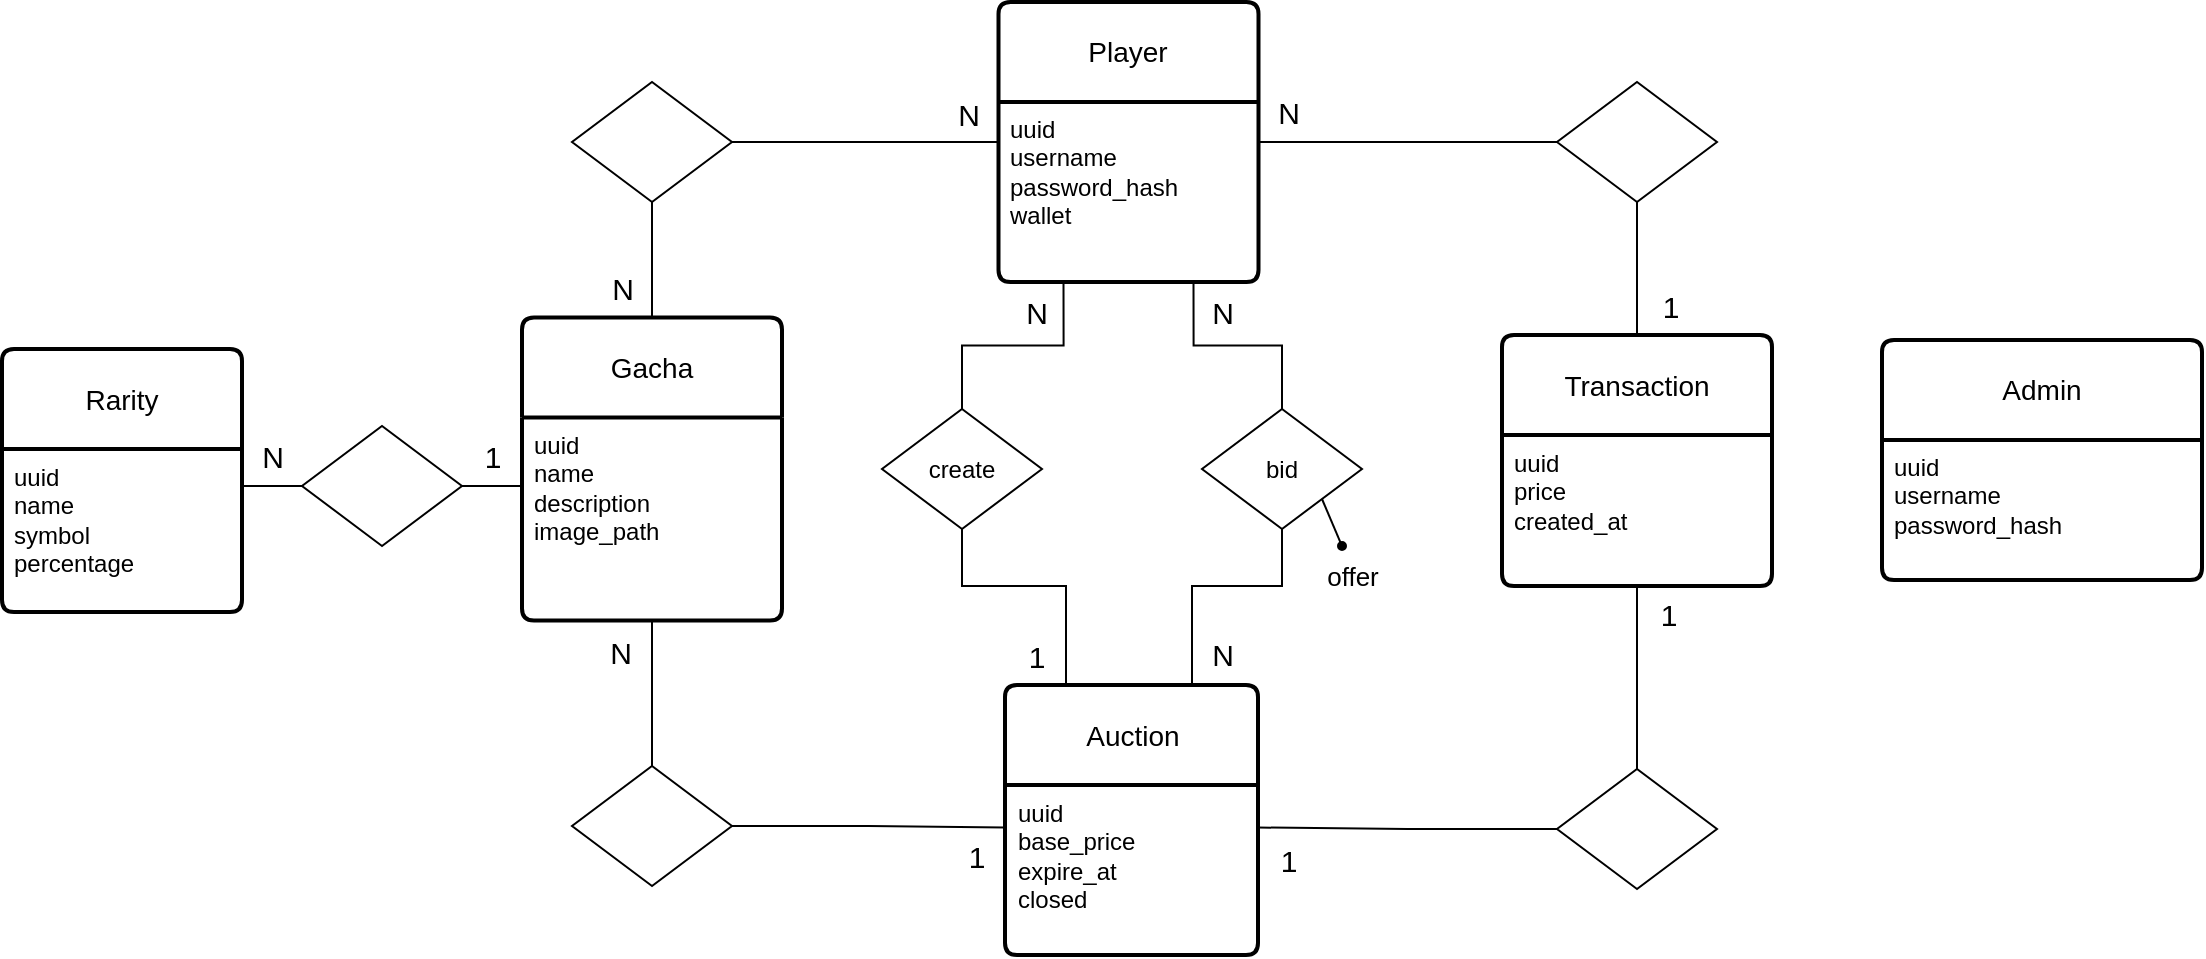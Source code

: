 <mxfile version="24.8.9">
  <diagram name="Pagina-1" id="Yg26C0DvZJK6o24LnAxA">
    <mxGraphModel dx="575" dy="829" grid="1" gridSize="10" guides="1" tooltips="1" connect="1" arrows="1" fold="1" page="1" pageScale="1" pageWidth="827" pageHeight="1169" math="0" shadow="0">
      <root>
        <mxCell id="0" />
        <mxCell id="1" parent="0" />
        <mxCell id="yTUIJmxi4788QW3L_rqf-1" value="Player" style="swimlane;childLayout=stackLayout;horizontal=1;startSize=50;horizontalStack=0;rounded=1;fontSize=14;fontStyle=0;strokeWidth=2;resizeParent=0;resizeLast=1;shadow=0;dashed=0;align=center;arcSize=4;whiteSpace=wrap;html=1;" parent="1" vertex="1">
          <mxGeometry x="1488.25" y="185" width="130" height="140" as="geometry">
            <mxRectangle x="120" y="300" width="70" height="50" as="alternateBounds" />
          </mxGeometry>
        </mxCell>
        <mxCell id="yTUIJmxi4788QW3L_rqf-2" value="&lt;div&gt;&lt;span style=&quot;background-color: initial;&quot;&gt;uuid&lt;/span&gt;&lt;/div&gt;&lt;div&gt;username&lt;/div&gt;&lt;div&gt;password_hash&lt;/div&gt;&lt;div&gt;wallet&lt;br&gt;&lt;/div&gt;&lt;div&gt;&lt;br&gt;&lt;/div&gt;" style="align=left;strokeColor=none;fillColor=none;spacingLeft=4;fontSize=12;verticalAlign=top;resizable=0;rotatable=0;part=1;html=1;" parent="yTUIJmxi4788QW3L_rqf-1" vertex="1">
          <mxGeometry y="50" width="130" height="90" as="geometry" />
        </mxCell>
        <mxCell id="yTUIJmxi4788QW3L_rqf-3" value="N" style="text;html=1;align=center;verticalAlign=middle;resizable=0;points=[];autosize=1;strokeColor=none;fillColor=none;fontSize=15;" parent="1" vertex="1">
          <mxGeometry x="1458.25" y="226" width="30" height="30" as="geometry" />
        </mxCell>
        <mxCell id="yTUIJmxi4788QW3L_rqf-4" style="edgeStyle=orthogonalEdgeStyle;rounded=0;orthogonalLoop=1;jettySize=auto;html=1;exitX=0.5;exitY=0;exitDx=0;exitDy=0;entryX=0.5;entryY=0;entryDx=0;entryDy=0;endArrow=none;endFill=0;" parent="1" source="yTUIJmxi4788QW3L_rqf-8" target="yTUIJmxi4788QW3L_rqf-11" edge="1">
          <mxGeometry relative="1" as="geometry">
            <mxPoint x="1305" y="398.5" as="targetPoint" />
          </mxGeometry>
        </mxCell>
        <mxCell id="yTUIJmxi4788QW3L_rqf-5" value="N" style="text;html=1;align=center;verticalAlign=middle;resizable=0;points=[];autosize=1;strokeColor=none;fillColor=none;fontSize=15;" parent="1" vertex="1">
          <mxGeometry x="1285" y="312.75" width="30" height="30" as="geometry" />
        </mxCell>
        <mxCell id="yTUIJmxi4788QW3L_rqf-6" value="N" style="text;html=1;align=center;verticalAlign=middle;resizable=0;points=[];autosize=1;strokeColor=none;fillColor=none;fontSize=15;" parent="1" vertex="1">
          <mxGeometry x="1284" y="494.5" width="30" height="30" as="geometry" />
        </mxCell>
        <mxCell id="yTUIJmxi4788QW3L_rqf-7" style="edgeStyle=orthogonalEdgeStyle;rounded=0;orthogonalLoop=1;jettySize=auto;html=1;exitX=0.5;exitY=1;exitDx=0;exitDy=0;entryX=0.5;entryY=1;entryDx=0;entryDy=0;endArrow=none;endFill=0;" parent="1" source="yTUIJmxi4788QW3L_rqf-8" target="yTUIJmxi4788QW3L_rqf-23" edge="1">
          <mxGeometry relative="1" as="geometry" />
        </mxCell>
        <mxCell id="yTUIJmxi4788QW3L_rqf-8" value="Gacha" style="swimlane;childLayout=stackLayout;horizontal=1;startSize=50;horizontalStack=0;rounded=1;fontSize=14;fontStyle=0;strokeWidth=2;resizeParent=0;resizeLast=1;shadow=0;dashed=0;align=center;arcSize=4;whiteSpace=wrap;html=1;" parent="1" vertex="1">
          <mxGeometry x="1250" y="342.75" width="130" height="151.5" as="geometry">
            <mxRectangle x="120" y="300" width="70" height="50" as="alternateBounds" />
          </mxGeometry>
        </mxCell>
        <mxCell id="yTUIJmxi4788QW3L_rqf-9" value="&lt;div&gt;&lt;span style=&quot;background-color: initial;&quot;&gt;uuid&lt;/span&gt;&lt;/div&gt;&lt;div&gt;name&lt;br&gt;&lt;/div&gt;&lt;div&gt;description&lt;br&gt;&lt;/div&gt;&lt;div&gt;image_path&lt;br&gt;&lt;/div&gt;" style="align=left;strokeColor=none;fillColor=none;spacingLeft=4;fontSize=12;verticalAlign=top;resizable=0;rotatable=0;part=1;html=1;" parent="yTUIJmxi4788QW3L_rqf-8" vertex="1">
          <mxGeometry y="50" width="130" height="101.5" as="geometry" />
        </mxCell>
        <mxCell id="yTUIJmxi4788QW3L_rqf-10" style="edgeStyle=orthogonalEdgeStyle;rounded=0;orthogonalLoop=1;jettySize=auto;html=1;exitX=0;exitY=0.5;exitDx=0;exitDy=0;entryX=0;entryY=0.5;entryDx=0;entryDy=0;endArrow=none;endFill=0;" parent="1" source="yTUIJmxi4788QW3L_rqf-11" target="yTUIJmxi4788QW3L_rqf-1" edge="1">
          <mxGeometry relative="1" as="geometry" />
        </mxCell>
        <mxCell id="yTUIJmxi4788QW3L_rqf-11" value="" style="shape=rhombus;perimeter=rhombusPerimeter;whiteSpace=wrap;html=1;align=center;direction=west;" parent="1" vertex="1">
          <mxGeometry x="1275" y="225" width="80" height="60" as="geometry" />
        </mxCell>
        <mxCell id="yTUIJmxi4788QW3L_rqf-12" value="Transaction" style="swimlane;childLayout=stackLayout;horizontal=1;startSize=50;horizontalStack=0;rounded=1;fontSize=14;fontStyle=0;strokeWidth=2;resizeParent=0;resizeLast=1;shadow=0;dashed=0;align=center;arcSize=4;whiteSpace=wrap;html=1;" parent="1" vertex="1">
          <mxGeometry x="1740" y="351.5" width="135" height="125.5" as="geometry" />
        </mxCell>
        <mxCell id="yTUIJmxi4788QW3L_rqf-13" value="&lt;div&gt;&lt;span style=&quot;background-color: initial;&quot;&gt;uuid&lt;/span&gt;&lt;/div&gt;&lt;div&gt;price&lt;/div&gt;&lt;div&gt;created_at&lt;br&gt;&lt;/div&gt;" style="align=left;strokeColor=none;fillColor=none;spacingLeft=4;fontSize=12;verticalAlign=top;resizable=0;rotatable=0;part=1;html=1;" parent="yTUIJmxi4788QW3L_rqf-12" vertex="1">
          <mxGeometry y="50" width="135" height="75.5" as="geometry" />
        </mxCell>
        <mxCell id="yTUIJmxi4788QW3L_rqf-14" value="&lt;div style=&quot;font-size: 15px;&quot;&gt;1&lt;/div&gt;" style="text;html=1;align=center;verticalAlign=middle;resizable=0;points=[];autosize=1;strokeColor=none;fillColor=none;fontSize=15;" parent="1" vertex="1">
          <mxGeometry x="1808" y="476" width="30" height="30" as="geometry" />
        </mxCell>
        <mxCell id="yTUIJmxi4788QW3L_rqf-15" value="1" style="text;html=1;align=center;verticalAlign=middle;resizable=0;points=[];autosize=1;strokeColor=none;fillColor=none;fontSize=15;" parent="1" vertex="1">
          <mxGeometry x="1808.5" y="321.5" width="30" height="30" as="geometry" />
        </mxCell>
        <mxCell id="yTUIJmxi4788QW3L_rqf-16" style="edgeStyle=orthogonalEdgeStyle;rounded=0;orthogonalLoop=1;jettySize=auto;html=1;exitX=0.5;exitY=0;exitDx=0;exitDy=0;entryX=0.5;entryY=0;entryDx=0;entryDy=0;endArrow=none;endFill=0;" parent="1" source="yTUIJmxi4788QW3L_rqf-18" target="yTUIJmxi4788QW3L_rqf-12" edge="1">
          <mxGeometry relative="1" as="geometry" />
        </mxCell>
        <mxCell id="yTUIJmxi4788QW3L_rqf-17" style="edgeStyle=orthogonalEdgeStyle;rounded=0;orthogonalLoop=1;jettySize=auto;html=1;exitX=1;exitY=0.5;exitDx=0;exitDy=0;entryX=1;entryY=0.5;entryDx=0;entryDy=0;endArrow=none;endFill=0;" parent="1" source="yTUIJmxi4788QW3L_rqf-18" target="yTUIJmxi4788QW3L_rqf-1" edge="1">
          <mxGeometry relative="1" as="geometry" />
        </mxCell>
        <mxCell id="yTUIJmxi4788QW3L_rqf-18" value="" style="shape=rhombus;perimeter=rhombusPerimeter;whiteSpace=wrap;html=1;align=center;direction=west;" parent="1" vertex="1">
          <mxGeometry x="1767.5" y="225" width="80" height="60" as="geometry" />
        </mxCell>
        <mxCell id="yTUIJmxi4788QW3L_rqf-19" value="Auction" style="swimlane;childLayout=stackLayout;horizontal=1;startSize=50;horizontalStack=0;rounded=1;fontSize=14;fontStyle=0;strokeWidth=2;resizeParent=0;resizeLast=1;shadow=0;dashed=0;align=center;arcSize=4;whiteSpace=wrap;html=1;" parent="1" vertex="1">
          <mxGeometry x="1491.5" y="526.5" width="126.5" height="135" as="geometry" />
        </mxCell>
        <mxCell id="yTUIJmxi4788QW3L_rqf-20" value="&lt;div&gt;&lt;span style=&quot;background-color: initial;&quot;&gt;uuid&lt;/span&gt;&lt;/div&gt;&lt;div&gt;base_price&lt;/div&gt;&lt;div&gt;expire_at&lt;/div&gt;&lt;div&gt;closed&lt;br&gt;&lt;/div&gt;" style="align=left;strokeColor=none;fillColor=none;spacingLeft=4;fontSize=12;verticalAlign=top;resizable=0;rotatable=0;part=1;html=1;" parent="yTUIJmxi4788QW3L_rqf-19" vertex="1">
          <mxGeometry y="50" width="126.5" height="85" as="geometry" />
        </mxCell>
        <mxCell id="yTUIJmxi4788QW3L_rqf-21" value="1" style="text;html=1;align=center;verticalAlign=middle;resizable=0;points=[];autosize=1;strokeColor=none;fillColor=none;fontSize=15;" parent="1" vertex="1">
          <mxGeometry x="1461.5" y="597" width="30" height="30" as="geometry" />
        </mxCell>
        <mxCell id="yTUIJmxi4788QW3L_rqf-22" style="edgeStyle=orthogonalEdgeStyle;rounded=0;orthogonalLoop=1;jettySize=auto;html=1;exitX=0;exitY=0.5;exitDx=0;exitDy=0;entryX=0;entryY=0.25;entryDx=0;entryDy=0;endArrow=none;endFill=0;" parent="1" source="yTUIJmxi4788QW3L_rqf-23" target="yTUIJmxi4788QW3L_rqf-20" edge="1">
          <mxGeometry relative="1" as="geometry" />
        </mxCell>
        <mxCell id="yTUIJmxi4788QW3L_rqf-23" value="" style="shape=rhombus;perimeter=rhombusPerimeter;whiteSpace=wrap;html=1;align=center;direction=west;" parent="1" vertex="1">
          <mxGeometry x="1275" y="567" width="80" height="60" as="geometry" />
        </mxCell>
        <mxCell id="yTUIJmxi4788QW3L_rqf-24" style="edgeStyle=orthogonalEdgeStyle;rounded=0;orthogonalLoop=1;jettySize=auto;html=1;exitX=1;exitY=0.5;exitDx=0;exitDy=0;entryX=1;entryY=0.25;entryDx=0;entryDy=0;endArrow=none;endFill=0;" parent="1" source="yTUIJmxi4788QW3L_rqf-26" target="yTUIJmxi4788QW3L_rqf-20" edge="1">
          <mxGeometry relative="1" as="geometry" />
        </mxCell>
        <mxCell id="yTUIJmxi4788QW3L_rqf-25" style="edgeStyle=orthogonalEdgeStyle;rounded=0;orthogonalLoop=1;jettySize=auto;html=1;exitX=0.5;exitY=1;exitDx=0;exitDy=0;entryX=0.5;entryY=1;entryDx=0;entryDy=0;endArrow=none;endFill=0;" parent="1" source="yTUIJmxi4788QW3L_rqf-26" target="yTUIJmxi4788QW3L_rqf-13" edge="1">
          <mxGeometry relative="1" as="geometry" />
        </mxCell>
        <mxCell id="yTUIJmxi4788QW3L_rqf-26" value="" style="shape=rhombus;perimeter=rhombusPerimeter;whiteSpace=wrap;html=1;align=center;direction=west;" parent="1" vertex="1">
          <mxGeometry x="1767.5" y="568.5" width="80" height="60" as="geometry" />
        </mxCell>
        <mxCell id="yTUIJmxi4788QW3L_rqf-27" value="1" style="text;html=1;align=center;verticalAlign=middle;resizable=0;points=[];autosize=1;strokeColor=none;fillColor=none;fontSize=15;" parent="1" vertex="1">
          <mxGeometry x="1618" y="598.5" width="30" height="30" as="geometry" />
        </mxCell>
        <mxCell id="yTUIJmxi4788QW3L_rqf-28" value="Admin" style="swimlane;childLayout=stackLayout;horizontal=1;startSize=50;horizontalStack=0;rounded=1;fontSize=14;fontStyle=0;strokeWidth=2;resizeParent=0;resizeLast=1;shadow=0;dashed=0;align=center;arcSize=4;whiteSpace=wrap;html=1;" parent="1" vertex="1">
          <mxGeometry x="1930" y="354" width="160" height="120" as="geometry" />
        </mxCell>
        <mxCell id="yTUIJmxi4788QW3L_rqf-29" value="&lt;div&gt;&lt;span style=&quot;background-color: initial;&quot;&gt;uuid&lt;/span&gt;&lt;/div&gt;&lt;div&gt;&lt;span style=&quot;background-color: initial;&quot;&gt;username&lt;/span&gt;&lt;/div&gt;&lt;div&gt;password_hash&lt;br&gt;&lt;/div&gt;" style="align=left;strokeColor=none;fillColor=none;spacingLeft=4;fontSize=12;verticalAlign=top;resizable=0;rotatable=0;part=1;html=1;" parent="yTUIJmxi4788QW3L_rqf-28" vertex="1">
          <mxGeometry y="50" width="160" height="70" as="geometry" />
        </mxCell>
        <mxCell id="yTUIJmxi4788QW3L_rqf-30" style="edgeStyle=orthogonalEdgeStyle;rounded=0;orthogonalLoop=1;jettySize=auto;html=1;exitX=0.25;exitY=1;exitDx=0;exitDy=0;entryX=0.5;entryY=1;entryDx=0;entryDy=0;endArrow=none;endFill=0;" parent="1" source="yTUIJmxi4788QW3L_rqf-2" target="yTUIJmxi4788QW3L_rqf-31" edge="1">
          <mxGeometry relative="1" as="geometry">
            <mxPoint x="1459" y="428.5" as="sourcePoint" />
          </mxGeometry>
        </mxCell>
        <mxCell id="yTUIJmxi4788QW3L_rqf-31" value="create" style="shape=rhombus;perimeter=rhombusPerimeter;whiteSpace=wrap;html=1;align=center;direction=west;" parent="1" vertex="1">
          <mxGeometry x="1430" y="388.5" width="80" height="60" as="geometry" />
        </mxCell>
        <mxCell id="yTUIJmxi4788QW3L_rqf-32" value="N" style="text;html=1;align=center;verticalAlign=middle;resizable=0;points=[];autosize=1;strokeColor=none;fillColor=none;fontSize=15;" parent="1" vertex="1">
          <mxGeometry x="1491.5" y="325" width="30" height="30" as="geometry" />
        </mxCell>
        <mxCell id="yTUIJmxi4788QW3L_rqf-33" value="1" style="text;html=1;align=center;verticalAlign=middle;resizable=0;points=[];autosize=1;strokeColor=none;fillColor=none;fontSize=15;" parent="1" vertex="1">
          <mxGeometry x="1491.5" y="496.5" width="30" height="30" as="geometry" />
        </mxCell>
        <mxCell id="yTUIJmxi4788QW3L_rqf-34" style="edgeStyle=orthogonalEdgeStyle;rounded=0;orthogonalLoop=1;jettySize=auto;html=1;exitX=0.25;exitY=0;exitDx=0;exitDy=0;entryX=0.5;entryY=0;entryDx=0;entryDy=0;endArrow=none;endFill=0;" parent="1" source="yTUIJmxi4788QW3L_rqf-19" target="yTUIJmxi4788QW3L_rqf-31" edge="1">
          <mxGeometry relative="1" as="geometry">
            <mxPoint x="1636" y="436.5" as="sourcePoint" />
            <Array as="points">
              <mxPoint x="1522" y="477" />
              <mxPoint x="1470" y="477" />
            </Array>
          </mxGeometry>
        </mxCell>
        <mxCell id="yTUIJmxi4788QW3L_rqf-35" style="edgeStyle=orthogonalEdgeStyle;rounded=0;orthogonalLoop=1;jettySize=auto;html=1;exitX=0.75;exitY=1;exitDx=0;exitDy=0;entryX=0.5;entryY=1;entryDx=0;entryDy=0;endArrow=none;endFill=0;" parent="1" source="yTUIJmxi4788QW3L_rqf-2" target="yTUIJmxi4788QW3L_rqf-38" edge="1">
          <mxGeometry relative="1" as="geometry">
            <mxPoint x="1619.5" y="497" as="sourcePoint" />
            <mxPoint x="1668.5" y="522.0" as="targetPoint" />
          </mxGeometry>
        </mxCell>
        <mxCell id="yTUIJmxi4788QW3L_rqf-36" style="edgeStyle=orthogonalEdgeStyle;rounded=0;orthogonalLoop=1;jettySize=auto;html=1;exitX=0.75;exitY=0;exitDx=0;exitDy=0;entryX=0.5;entryY=0;entryDx=0;entryDy=0;endArrow=none;endFill=0;" parent="1" source="yTUIJmxi4788QW3L_rqf-19" target="yTUIJmxi4788QW3L_rqf-38" edge="1">
          <mxGeometry relative="1" as="geometry">
            <mxPoint x="1796.5" y="505" as="sourcePoint" />
            <mxPoint x="1748.5" y="522.0" as="targetPoint" />
            <Array as="points">
              <mxPoint x="1585" y="477" />
              <mxPoint x="1630" y="477" />
            </Array>
          </mxGeometry>
        </mxCell>
        <mxCell id="yTUIJmxi4788QW3L_rqf-37" value="N" style="text;html=1;align=center;verticalAlign=middle;resizable=0;points=[];autosize=1;strokeColor=none;fillColor=none;fontSize=15;" parent="1" vertex="1">
          <mxGeometry x="1585" y="325" width="30" height="30" as="geometry" />
        </mxCell>
        <mxCell id="yTUIJmxi4788QW3L_rqf-38" value="bid" style="shape=rhombus;perimeter=rhombusPerimeter;whiteSpace=wrap;html=1;align=center;direction=west;" parent="1" vertex="1">
          <mxGeometry x="1590" y="388.5" width="80" height="60" as="geometry" />
        </mxCell>
        <mxCell id="yTUIJmxi4788QW3L_rqf-39" value="N" style="text;html=1;align=center;verticalAlign=middle;resizable=0;points=[];autosize=1;strokeColor=none;fillColor=none;fontSize=15;" parent="1" vertex="1">
          <mxGeometry x="1585" y="495.5" width="30" height="30" as="geometry" />
        </mxCell>
        <mxCell id="yTUIJmxi4788QW3L_rqf-40" value="" style="endArrow=oval;html=1;rounded=0;exitX=0;exitY=0;exitDx=0;exitDy=0;endFill=1;strokeWidth=1;endSize=4;" parent="1" source="yTUIJmxi4788QW3L_rqf-38" edge="1">
          <mxGeometry width="50" height="50" relative="1" as="geometry">
            <mxPoint x="1709.5" y="567" as="sourcePoint" />
            <mxPoint x="1660" y="457" as="targetPoint" />
            <Array as="points" />
          </mxGeometry>
        </mxCell>
        <mxCell id="yTUIJmxi4788QW3L_rqf-41" value="offer" style="text;html=1;align=center;verticalAlign=middle;resizable=0;points=[];autosize=1;strokeColor=none;fillColor=none;fontSize=13;" parent="1" vertex="1">
          <mxGeometry x="1640" y="457" width="50" height="30" as="geometry" />
        </mxCell>
        <mxCell id="yTUIJmxi4788QW3L_rqf-42" value="N" style="text;html=1;align=center;verticalAlign=middle;resizable=0;points=[];autosize=1;strokeColor=none;fillColor=none;fontSize=15;" parent="1" vertex="1">
          <mxGeometry x="1618" y="225" width="30" height="30" as="geometry" />
        </mxCell>
        <mxCell id="yTUIJmxi4788QW3L_rqf-43" style="edgeStyle=orthogonalEdgeStyle;rounded=0;orthogonalLoop=1;jettySize=auto;html=1;exitX=0;exitY=0.5;exitDx=0;exitDy=0;entryX=0;entryY=0.25;entryDx=0;entryDy=0;endArrow=none;endFill=0;" parent="1" source="yTUIJmxi4788QW3L_rqf-45" target="yTUIJmxi4788QW3L_rqf-9" edge="1">
          <mxGeometry relative="1" as="geometry" />
        </mxCell>
        <mxCell id="yTUIJmxi4788QW3L_rqf-44" style="edgeStyle=orthogonalEdgeStyle;rounded=0;orthogonalLoop=1;jettySize=auto;html=1;exitX=1;exitY=0.5;exitDx=0;exitDy=0;entryX=1;entryY=0.25;entryDx=0;entryDy=0;endArrow=none;endFill=0;" parent="1" source="yTUIJmxi4788QW3L_rqf-45" target="yTUIJmxi4788QW3L_rqf-47" edge="1">
          <mxGeometry relative="1" as="geometry" />
        </mxCell>
        <mxCell id="yTUIJmxi4788QW3L_rqf-45" value="" style="shape=rhombus;perimeter=rhombusPerimeter;whiteSpace=wrap;html=1;align=center;direction=west;" parent="1" vertex="1">
          <mxGeometry x="1140" y="397" width="80" height="60" as="geometry" />
        </mxCell>
        <mxCell id="yTUIJmxi4788QW3L_rqf-46" value="Rarity" style="swimlane;childLayout=stackLayout;horizontal=1;startSize=50;horizontalStack=0;rounded=1;fontSize=14;fontStyle=0;strokeWidth=2;resizeParent=0;resizeLast=1;shadow=0;dashed=0;align=center;arcSize=4;whiteSpace=wrap;html=1;" parent="1" vertex="1">
          <mxGeometry x="990" y="358.5" width="120" height="131.5" as="geometry" />
        </mxCell>
        <mxCell id="yTUIJmxi4788QW3L_rqf-47" value="&lt;div&gt;&lt;span style=&quot;background-color: initial;&quot;&gt;uuid&lt;/span&gt;&lt;/div&gt;&lt;div&gt;&lt;span style=&quot;background-color: initial;&quot;&gt;name&lt;/span&gt;&lt;/div&gt;&lt;div&gt;&lt;span style=&quot;background-color: initial;&quot;&gt;symbol&lt;/span&gt;&lt;/div&gt;&lt;div&gt;&lt;span style=&quot;background-color: initial;&quot;&gt;percentage&lt;br&gt;&lt;/span&gt;&lt;/div&gt;" style="align=left;strokeColor=none;fillColor=none;spacingLeft=4;fontSize=12;verticalAlign=top;resizable=0;rotatable=0;part=1;html=1;" parent="yTUIJmxi4788QW3L_rqf-46" vertex="1">
          <mxGeometry y="50" width="120" height="81.5" as="geometry" />
        </mxCell>
        <mxCell id="yTUIJmxi4788QW3L_rqf-48" value="1" style="text;html=1;align=center;verticalAlign=middle;resizable=0;points=[];autosize=1;strokeColor=none;fillColor=none;fontSize=15;" parent="1" vertex="1">
          <mxGeometry x="1220" y="397" width="30" height="30" as="geometry" />
        </mxCell>
        <mxCell id="yTUIJmxi4788QW3L_rqf-49" value="N" style="text;html=1;align=center;verticalAlign=middle;resizable=0;points=[];autosize=1;strokeColor=none;fillColor=none;fontSize=15;" parent="1" vertex="1">
          <mxGeometry x="1110" y="397" width="30" height="30" as="geometry" />
        </mxCell>
      </root>
    </mxGraphModel>
  </diagram>
</mxfile>
